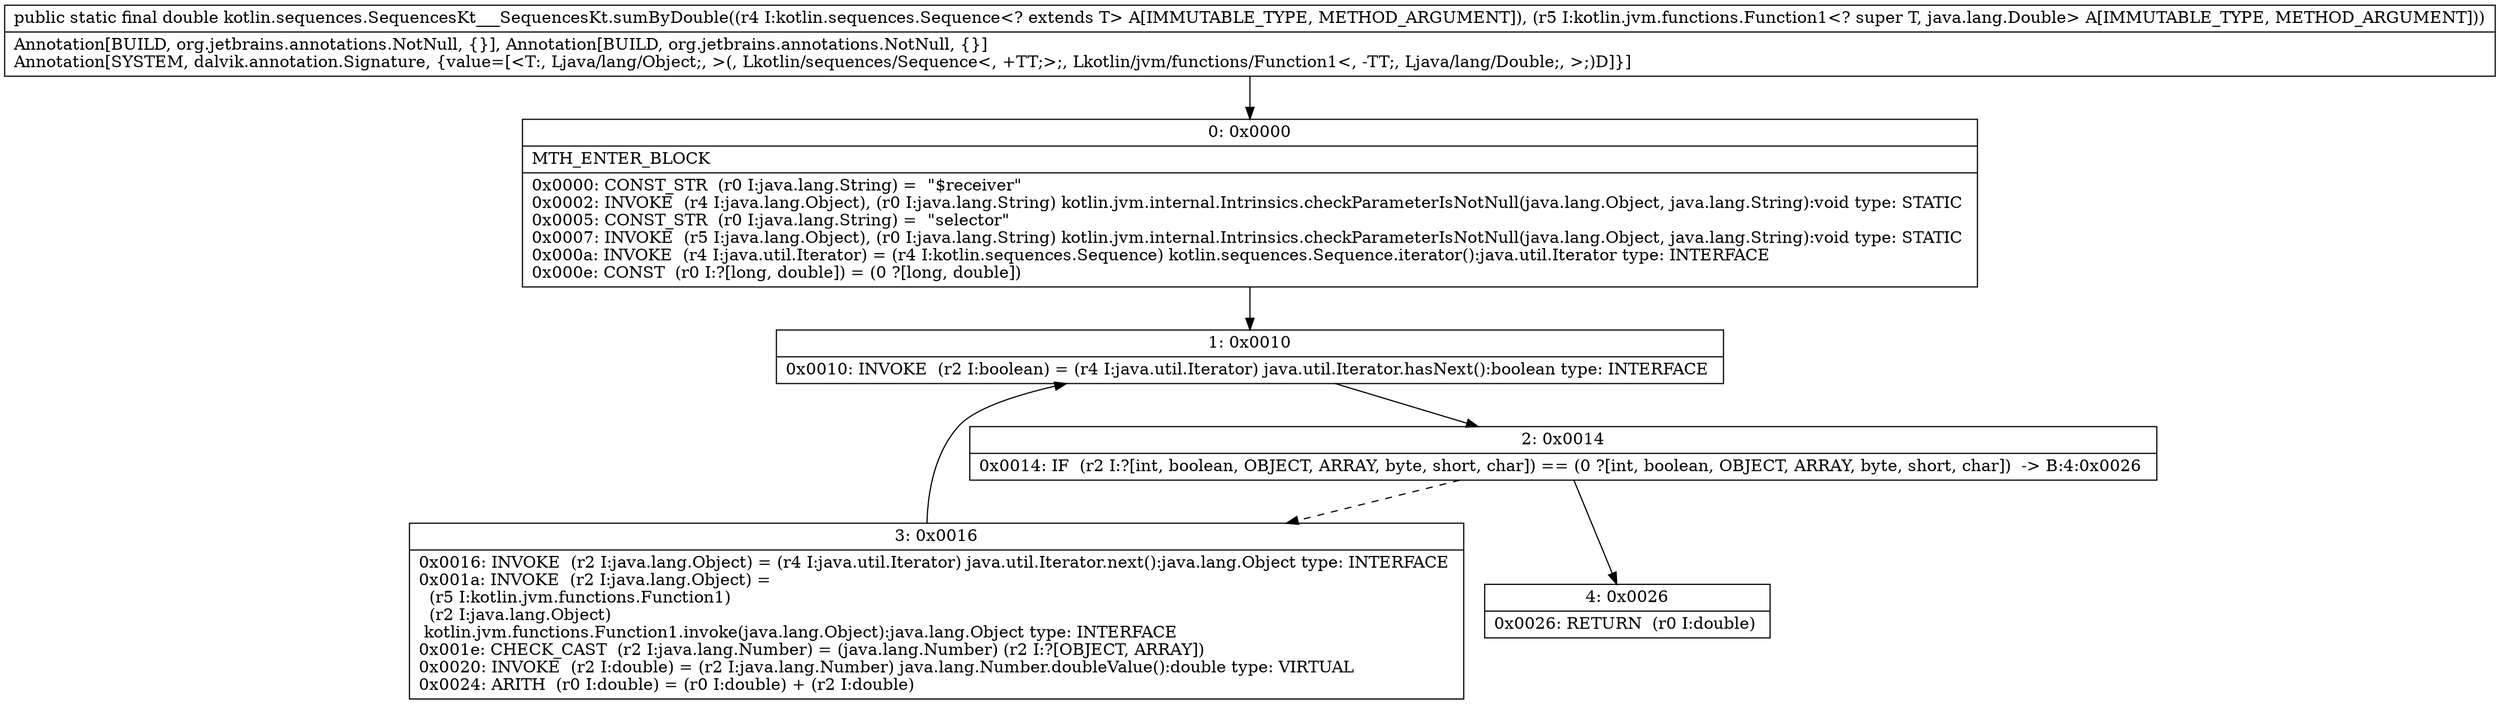 digraph "CFG forkotlin.sequences.SequencesKt___SequencesKt.sumByDouble(Lkotlin\/sequences\/Sequence;Lkotlin\/jvm\/functions\/Function1;)D" {
Node_0 [shape=record,label="{0\:\ 0x0000|MTH_ENTER_BLOCK\l|0x0000: CONST_STR  (r0 I:java.lang.String) =  \"$receiver\" \l0x0002: INVOKE  (r4 I:java.lang.Object), (r0 I:java.lang.String) kotlin.jvm.internal.Intrinsics.checkParameterIsNotNull(java.lang.Object, java.lang.String):void type: STATIC \l0x0005: CONST_STR  (r0 I:java.lang.String) =  \"selector\" \l0x0007: INVOKE  (r5 I:java.lang.Object), (r0 I:java.lang.String) kotlin.jvm.internal.Intrinsics.checkParameterIsNotNull(java.lang.Object, java.lang.String):void type: STATIC \l0x000a: INVOKE  (r4 I:java.util.Iterator) = (r4 I:kotlin.sequences.Sequence) kotlin.sequences.Sequence.iterator():java.util.Iterator type: INTERFACE \l0x000e: CONST  (r0 I:?[long, double]) = (0 ?[long, double]) \l}"];
Node_1 [shape=record,label="{1\:\ 0x0010|0x0010: INVOKE  (r2 I:boolean) = (r4 I:java.util.Iterator) java.util.Iterator.hasNext():boolean type: INTERFACE \l}"];
Node_2 [shape=record,label="{2\:\ 0x0014|0x0014: IF  (r2 I:?[int, boolean, OBJECT, ARRAY, byte, short, char]) == (0 ?[int, boolean, OBJECT, ARRAY, byte, short, char])  \-\> B:4:0x0026 \l}"];
Node_3 [shape=record,label="{3\:\ 0x0016|0x0016: INVOKE  (r2 I:java.lang.Object) = (r4 I:java.util.Iterator) java.util.Iterator.next():java.lang.Object type: INTERFACE \l0x001a: INVOKE  (r2 I:java.lang.Object) = \l  (r5 I:kotlin.jvm.functions.Function1)\l  (r2 I:java.lang.Object)\l kotlin.jvm.functions.Function1.invoke(java.lang.Object):java.lang.Object type: INTERFACE \l0x001e: CHECK_CAST  (r2 I:java.lang.Number) = (java.lang.Number) (r2 I:?[OBJECT, ARRAY]) \l0x0020: INVOKE  (r2 I:double) = (r2 I:java.lang.Number) java.lang.Number.doubleValue():double type: VIRTUAL \l0x0024: ARITH  (r0 I:double) = (r0 I:double) + (r2 I:double) \l}"];
Node_4 [shape=record,label="{4\:\ 0x0026|0x0026: RETURN  (r0 I:double) \l}"];
MethodNode[shape=record,label="{public static final double kotlin.sequences.SequencesKt___SequencesKt.sumByDouble((r4 I:kotlin.sequences.Sequence\<? extends T\> A[IMMUTABLE_TYPE, METHOD_ARGUMENT]), (r5 I:kotlin.jvm.functions.Function1\<? super T, java.lang.Double\> A[IMMUTABLE_TYPE, METHOD_ARGUMENT]))  | Annotation[BUILD, org.jetbrains.annotations.NotNull, \{\}], Annotation[BUILD, org.jetbrains.annotations.NotNull, \{\}]\lAnnotation[SYSTEM, dalvik.annotation.Signature, \{value=[\<T:, Ljava\/lang\/Object;, \>(, Lkotlin\/sequences\/Sequence\<, +TT;\>;, Lkotlin\/jvm\/functions\/Function1\<, \-TT;, Ljava\/lang\/Double;, \>;)D]\}]\l}"];
MethodNode -> Node_0;
Node_0 -> Node_1;
Node_1 -> Node_2;
Node_2 -> Node_3[style=dashed];
Node_2 -> Node_4;
Node_3 -> Node_1;
}

